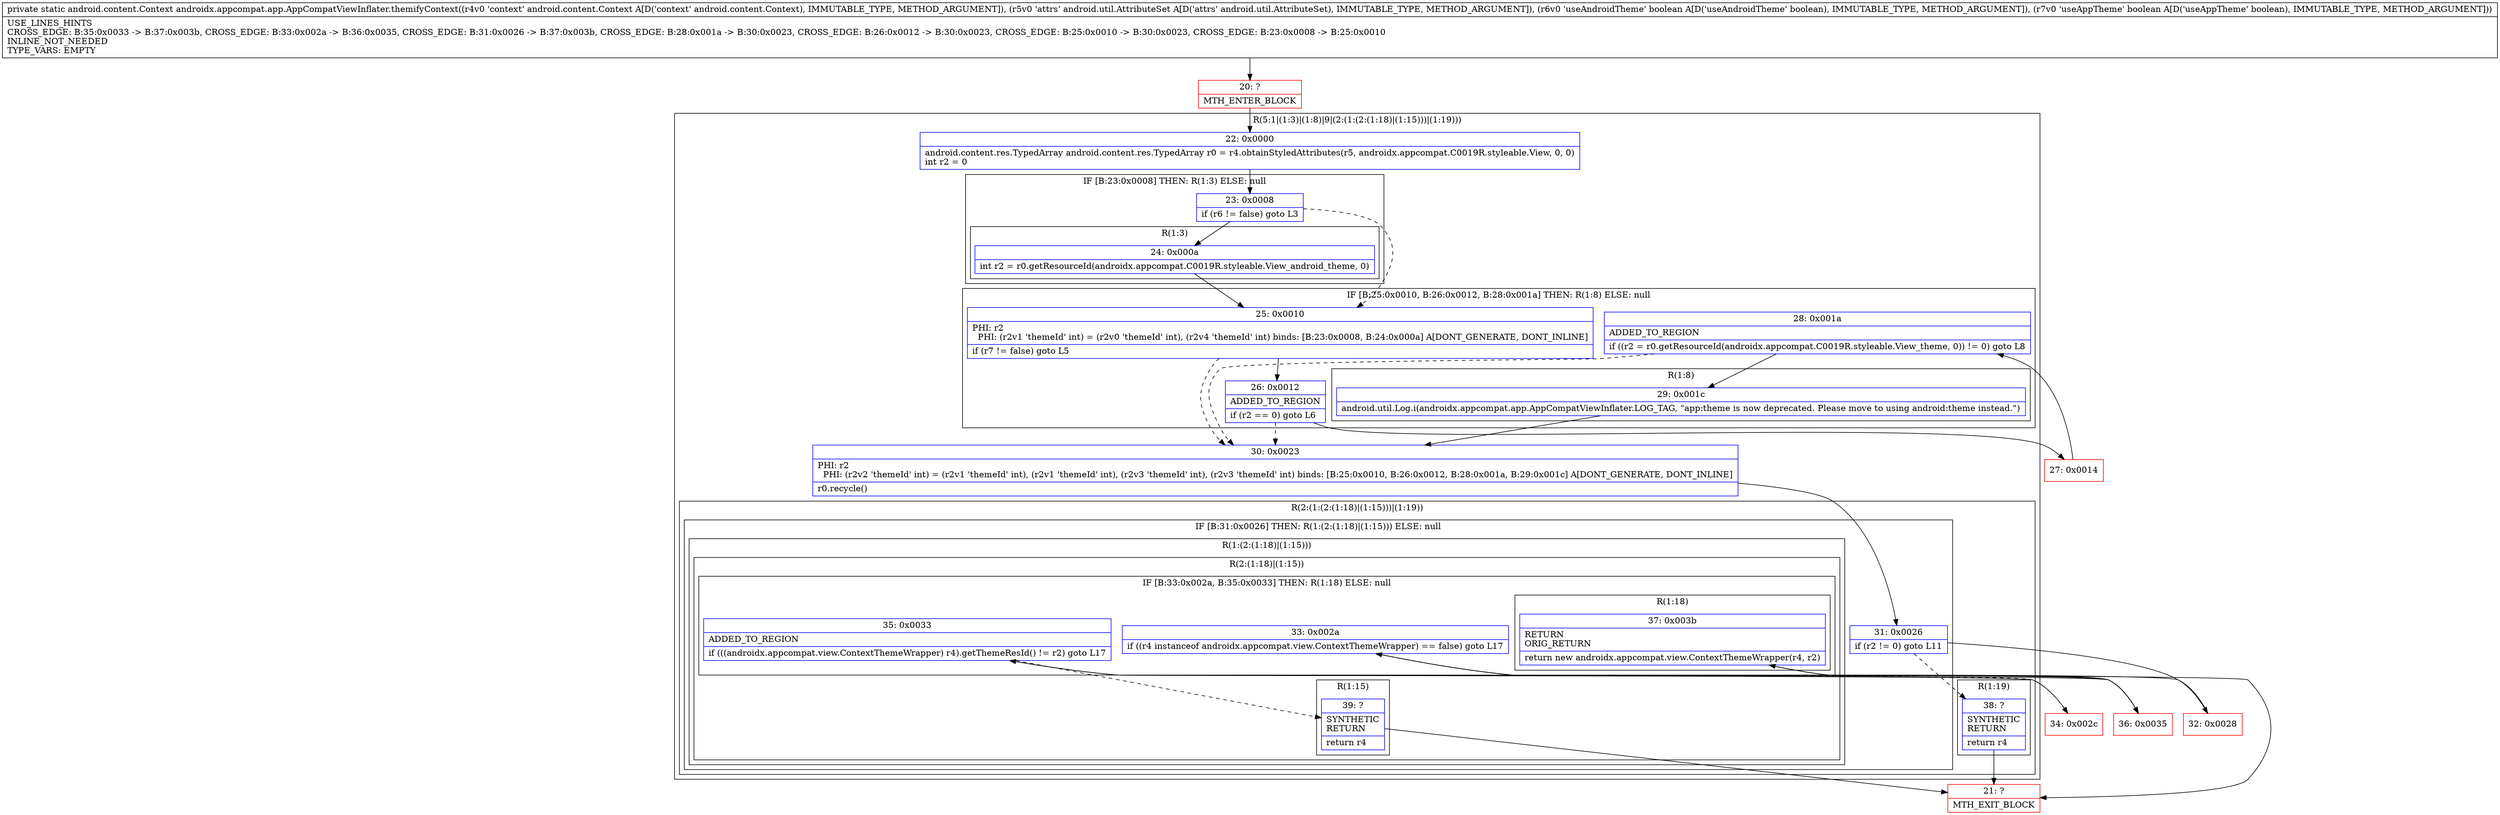 digraph "CFG forandroidx.appcompat.app.AppCompatViewInflater.themifyContext(Landroid\/content\/Context;Landroid\/util\/AttributeSet;ZZ)Landroid\/content\/Context;" {
subgraph cluster_Region_104866570 {
label = "R(5:1|(1:3)|(1:8)|9|(2:(1:(2:(1:18)|(1:15)))|(1:19)))";
node [shape=record,color=blue];
Node_22 [shape=record,label="{22\:\ 0x0000|android.content.res.TypedArray android.content.res.TypedArray r0 = r4.obtainStyledAttributes(r5, androidx.appcompat.C0019R.styleable.View, 0, 0)\lint r2 = 0\l}"];
subgraph cluster_IfRegion_1381083014 {
label = "IF [B:23:0x0008] THEN: R(1:3) ELSE: null";
node [shape=record,color=blue];
Node_23 [shape=record,label="{23\:\ 0x0008|if (r6 != false) goto L3\l}"];
subgraph cluster_Region_1299069977 {
label = "R(1:3)";
node [shape=record,color=blue];
Node_24 [shape=record,label="{24\:\ 0x000a|int r2 = r0.getResourceId(androidx.appcompat.C0019R.styleable.View_android_theme, 0)\l}"];
}
}
subgraph cluster_IfRegion_1004343800 {
label = "IF [B:25:0x0010, B:26:0x0012, B:28:0x001a] THEN: R(1:8) ELSE: null";
node [shape=record,color=blue];
Node_25 [shape=record,label="{25\:\ 0x0010|PHI: r2 \l  PHI: (r2v1 'themeId' int) = (r2v0 'themeId' int), (r2v4 'themeId' int) binds: [B:23:0x0008, B:24:0x000a] A[DONT_GENERATE, DONT_INLINE]\l|if (r7 != false) goto L5\l}"];
Node_26 [shape=record,label="{26\:\ 0x0012|ADDED_TO_REGION\l|if (r2 == 0) goto L6\l}"];
Node_28 [shape=record,label="{28\:\ 0x001a|ADDED_TO_REGION\l|if ((r2 = r0.getResourceId(androidx.appcompat.C0019R.styleable.View_theme, 0)) != 0) goto L8\l}"];
subgraph cluster_Region_1905651194 {
label = "R(1:8)";
node [shape=record,color=blue];
Node_29 [shape=record,label="{29\:\ 0x001c|android.util.Log.i(androidx.appcompat.app.AppCompatViewInflater.LOG_TAG, \"app:theme is now deprecated. Please move to using android:theme instead.\")\l}"];
}
}
Node_30 [shape=record,label="{30\:\ 0x0023|PHI: r2 \l  PHI: (r2v2 'themeId' int) = (r2v1 'themeId' int), (r2v1 'themeId' int), (r2v3 'themeId' int), (r2v3 'themeId' int) binds: [B:25:0x0010, B:26:0x0012, B:28:0x001a, B:29:0x001c] A[DONT_GENERATE, DONT_INLINE]\l|r0.recycle()\l}"];
subgraph cluster_Region_985228250 {
label = "R(2:(1:(2:(1:18)|(1:15)))|(1:19))";
node [shape=record,color=blue];
subgraph cluster_IfRegion_1103360716 {
label = "IF [B:31:0x0026] THEN: R(1:(2:(1:18)|(1:15))) ELSE: null";
node [shape=record,color=blue];
Node_31 [shape=record,label="{31\:\ 0x0026|if (r2 != 0) goto L11\l}"];
subgraph cluster_Region_1245261108 {
label = "R(1:(2:(1:18)|(1:15)))";
node [shape=record,color=blue];
subgraph cluster_Region_361487970 {
label = "R(2:(1:18)|(1:15))";
node [shape=record,color=blue];
subgraph cluster_IfRegion_1184678285 {
label = "IF [B:33:0x002a, B:35:0x0033] THEN: R(1:18) ELSE: null";
node [shape=record,color=blue];
Node_33 [shape=record,label="{33\:\ 0x002a|if ((r4 instanceof androidx.appcompat.view.ContextThemeWrapper) == false) goto L17\l}"];
Node_35 [shape=record,label="{35\:\ 0x0033|ADDED_TO_REGION\l|if (((androidx.appcompat.view.ContextThemeWrapper) r4).getThemeResId() != r2) goto L17\l}"];
subgraph cluster_Region_2049876915 {
label = "R(1:18)";
node [shape=record,color=blue];
Node_37 [shape=record,label="{37\:\ 0x003b|RETURN\lORIG_RETURN\l|return new androidx.appcompat.view.ContextThemeWrapper(r4, r2)\l}"];
}
}
subgraph cluster_Region_1269762836 {
label = "R(1:15)";
node [shape=record,color=blue];
Node_39 [shape=record,label="{39\:\ ?|SYNTHETIC\lRETURN\l|return r4\l}"];
}
}
}
}
subgraph cluster_Region_981014024 {
label = "R(1:19)";
node [shape=record,color=blue];
Node_38 [shape=record,label="{38\:\ ?|SYNTHETIC\lRETURN\l|return r4\l}"];
}
}
}
Node_20 [shape=record,color=red,label="{20\:\ ?|MTH_ENTER_BLOCK\l}"];
Node_27 [shape=record,color=red,label="{27\:\ 0x0014}"];
Node_32 [shape=record,color=red,label="{32\:\ 0x0028}"];
Node_34 [shape=record,color=red,label="{34\:\ 0x002c}"];
Node_21 [shape=record,color=red,label="{21\:\ ?|MTH_EXIT_BLOCK\l}"];
Node_36 [shape=record,color=red,label="{36\:\ 0x0035}"];
MethodNode[shape=record,label="{private static android.content.Context androidx.appcompat.app.AppCompatViewInflater.themifyContext((r4v0 'context' android.content.Context A[D('context' android.content.Context), IMMUTABLE_TYPE, METHOD_ARGUMENT]), (r5v0 'attrs' android.util.AttributeSet A[D('attrs' android.util.AttributeSet), IMMUTABLE_TYPE, METHOD_ARGUMENT]), (r6v0 'useAndroidTheme' boolean A[D('useAndroidTheme' boolean), IMMUTABLE_TYPE, METHOD_ARGUMENT]), (r7v0 'useAppTheme' boolean A[D('useAppTheme' boolean), IMMUTABLE_TYPE, METHOD_ARGUMENT]))  | USE_LINES_HINTS\lCROSS_EDGE: B:35:0x0033 \-\> B:37:0x003b, CROSS_EDGE: B:33:0x002a \-\> B:36:0x0035, CROSS_EDGE: B:31:0x0026 \-\> B:37:0x003b, CROSS_EDGE: B:28:0x001a \-\> B:30:0x0023, CROSS_EDGE: B:26:0x0012 \-\> B:30:0x0023, CROSS_EDGE: B:25:0x0010 \-\> B:30:0x0023, CROSS_EDGE: B:23:0x0008 \-\> B:25:0x0010\lINLINE_NOT_NEEDED\lTYPE_VARS: EMPTY\l}"];
MethodNode -> Node_20;Node_22 -> Node_23;
Node_23 -> Node_24;
Node_23 -> Node_25[style=dashed];
Node_24 -> Node_25;
Node_25 -> Node_26;
Node_25 -> Node_30[style=dashed];
Node_26 -> Node_27;
Node_26 -> Node_30[style=dashed];
Node_28 -> Node_29;
Node_28 -> Node_30[style=dashed];
Node_29 -> Node_30;
Node_30 -> Node_31;
Node_31 -> Node_32;
Node_31 -> Node_38[style=dashed];
Node_33 -> Node_34[style=dashed];
Node_33 -> Node_36;
Node_35 -> Node_36;
Node_35 -> Node_39[style=dashed];
Node_37 -> Node_21;
Node_39 -> Node_21;
Node_38 -> Node_21;
Node_20 -> Node_22;
Node_27 -> Node_28;
Node_32 -> Node_33;
Node_34 -> Node_35;
Node_36 -> Node_37;
}

